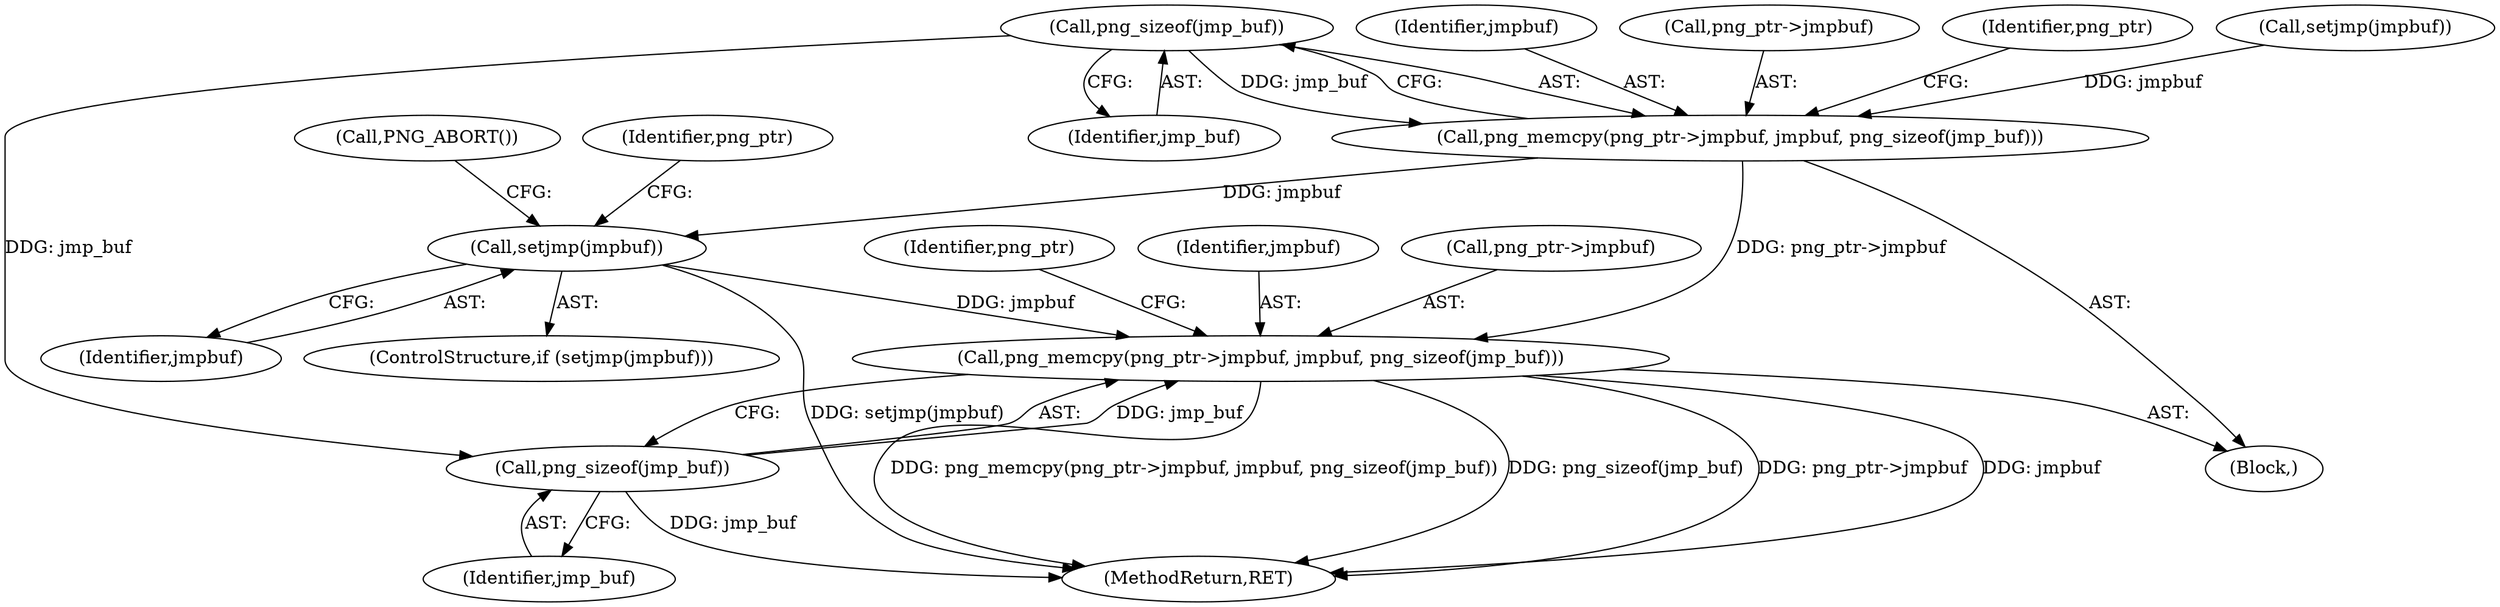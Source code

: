 digraph "0_Chrome_7f3d85b096f66870a15b37c2f40b219b2e292693_24@API" {
"1000178" [label="(Call,png_sizeof(jmp_buf))"];
"1000173" [label="(Call,png_memcpy(png_ptr->jmpbuf, jmpbuf, png_sizeof(jmp_buf)))"];
"1000353" [label="(Call,setjmp(jmpbuf))"];
"1000356" [label="(Call,png_memcpy(png_ptr->jmpbuf, jmpbuf, png_sizeof(jmp_buf)))"];
"1000361" [label="(Call,png_sizeof(jmp_buf))"];
"1000364" [label="(Identifier,png_ptr)"];
"1000173" [label="(Call,png_memcpy(png_ptr->jmpbuf, jmpbuf, png_sizeof(jmp_buf)))"];
"1000361" [label="(Call,png_sizeof(jmp_buf))"];
"1000177" [label="(Identifier,jmpbuf)"];
"1000365" [label="(MethodReturn,RET)"];
"1000362" [label="(Identifier,jmp_buf)"];
"1000354" [label="(Identifier,jmpbuf)"];
"1000360" [label="(Identifier,jmpbuf)"];
"1000174" [label="(Call,png_ptr->jmpbuf)"];
"1000355" [label="(Call,PNG_ABORT())"];
"1000353" [label="(Call,setjmp(jmpbuf))"];
"1000112" [label="(Block,)"];
"1000179" [label="(Identifier,jmp_buf)"];
"1000181" [label="(Identifier,png_ptr)"];
"1000356" [label="(Call,png_memcpy(png_ptr->jmpbuf, jmpbuf, png_sizeof(jmp_buf)))"];
"1000358" [label="(Identifier,png_ptr)"];
"1000352" [label="(ControlStructure,if (setjmp(jmpbuf)))"];
"1000357" [label="(Call,png_ptr->jmpbuf)"];
"1000148" [label="(Call,setjmp(jmpbuf))"];
"1000178" [label="(Call,png_sizeof(jmp_buf))"];
"1000178" -> "1000173"  [label="AST: "];
"1000178" -> "1000179"  [label="CFG: "];
"1000179" -> "1000178"  [label="AST: "];
"1000173" -> "1000178"  [label="CFG: "];
"1000178" -> "1000173"  [label="DDG: jmp_buf"];
"1000178" -> "1000361"  [label="DDG: jmp_buf"];
"1000173" -> "1000112"  [label="AST: "];
"1000174" -> "1000173"  [label="AST: "];
"1000177" -> "1000173"  [label="AST: "];
"1000181" -> "1000173"  [label="CFG: "];
"1000148" -> "1000173"  [label="DDG: jmpbuf"];
"1000173" -> "1000353"  [label="DDG: jmpbuf"];
"1000173" -> "1000356"  [label="DDG: png_ptr->jmpbuf"];
"1000353" -> "1000352"  [label="AST: "];
"1000353" -> "1000354"  [label="CFG: "];
"1000354" -> "1000353"  [label="AST: "];
"1000355" -> "1000353"  [label="CFG: "];
"1000358" -> "1000353"  [label="CFG: "];
"1000353" -> "1000365"  [label="DDG: setjmp(jmpbuf)"];
"1000353" -> "1000356"  [label="DDG: jmpbuf"];
"1000356" -> "1000112"  [label="AST: "];
"1000356" -> "1000361"  [label="CFG: "];
"1000357" -> "1000356"  [label="AST: "];
"1000360" -> "1000356"  [label="AST: "];
"1000361" -> "1000356"  [label="AST: "];
"1000364" -> "1000356"  [label="CFG: "];
"1000356" -> "1000365"  [label="DDG: png_memcpy(png_ptr->jmpbuf, jmpbuf, png_sizeof(jmp_buf))"];
"1000356" -> "1000365"  [label="DDG: png_sizeof(jmp_buf)"];
"1000356" -> "1000365"  [label="DDG: png_ptr->jmpbuf"];
"1000356" -> "1000365"  [label="DDG: jmpbuf"];
"1000361" -> "1000356"  [label="DDG: jmp_buf"];
"1000361" -> "1000362"  [label="CFG: "];
"1000362" -> "1000361"  [label="AST: "];
"1000361" -> "1000365"  [label="DDG: jmp_buf"];
}
